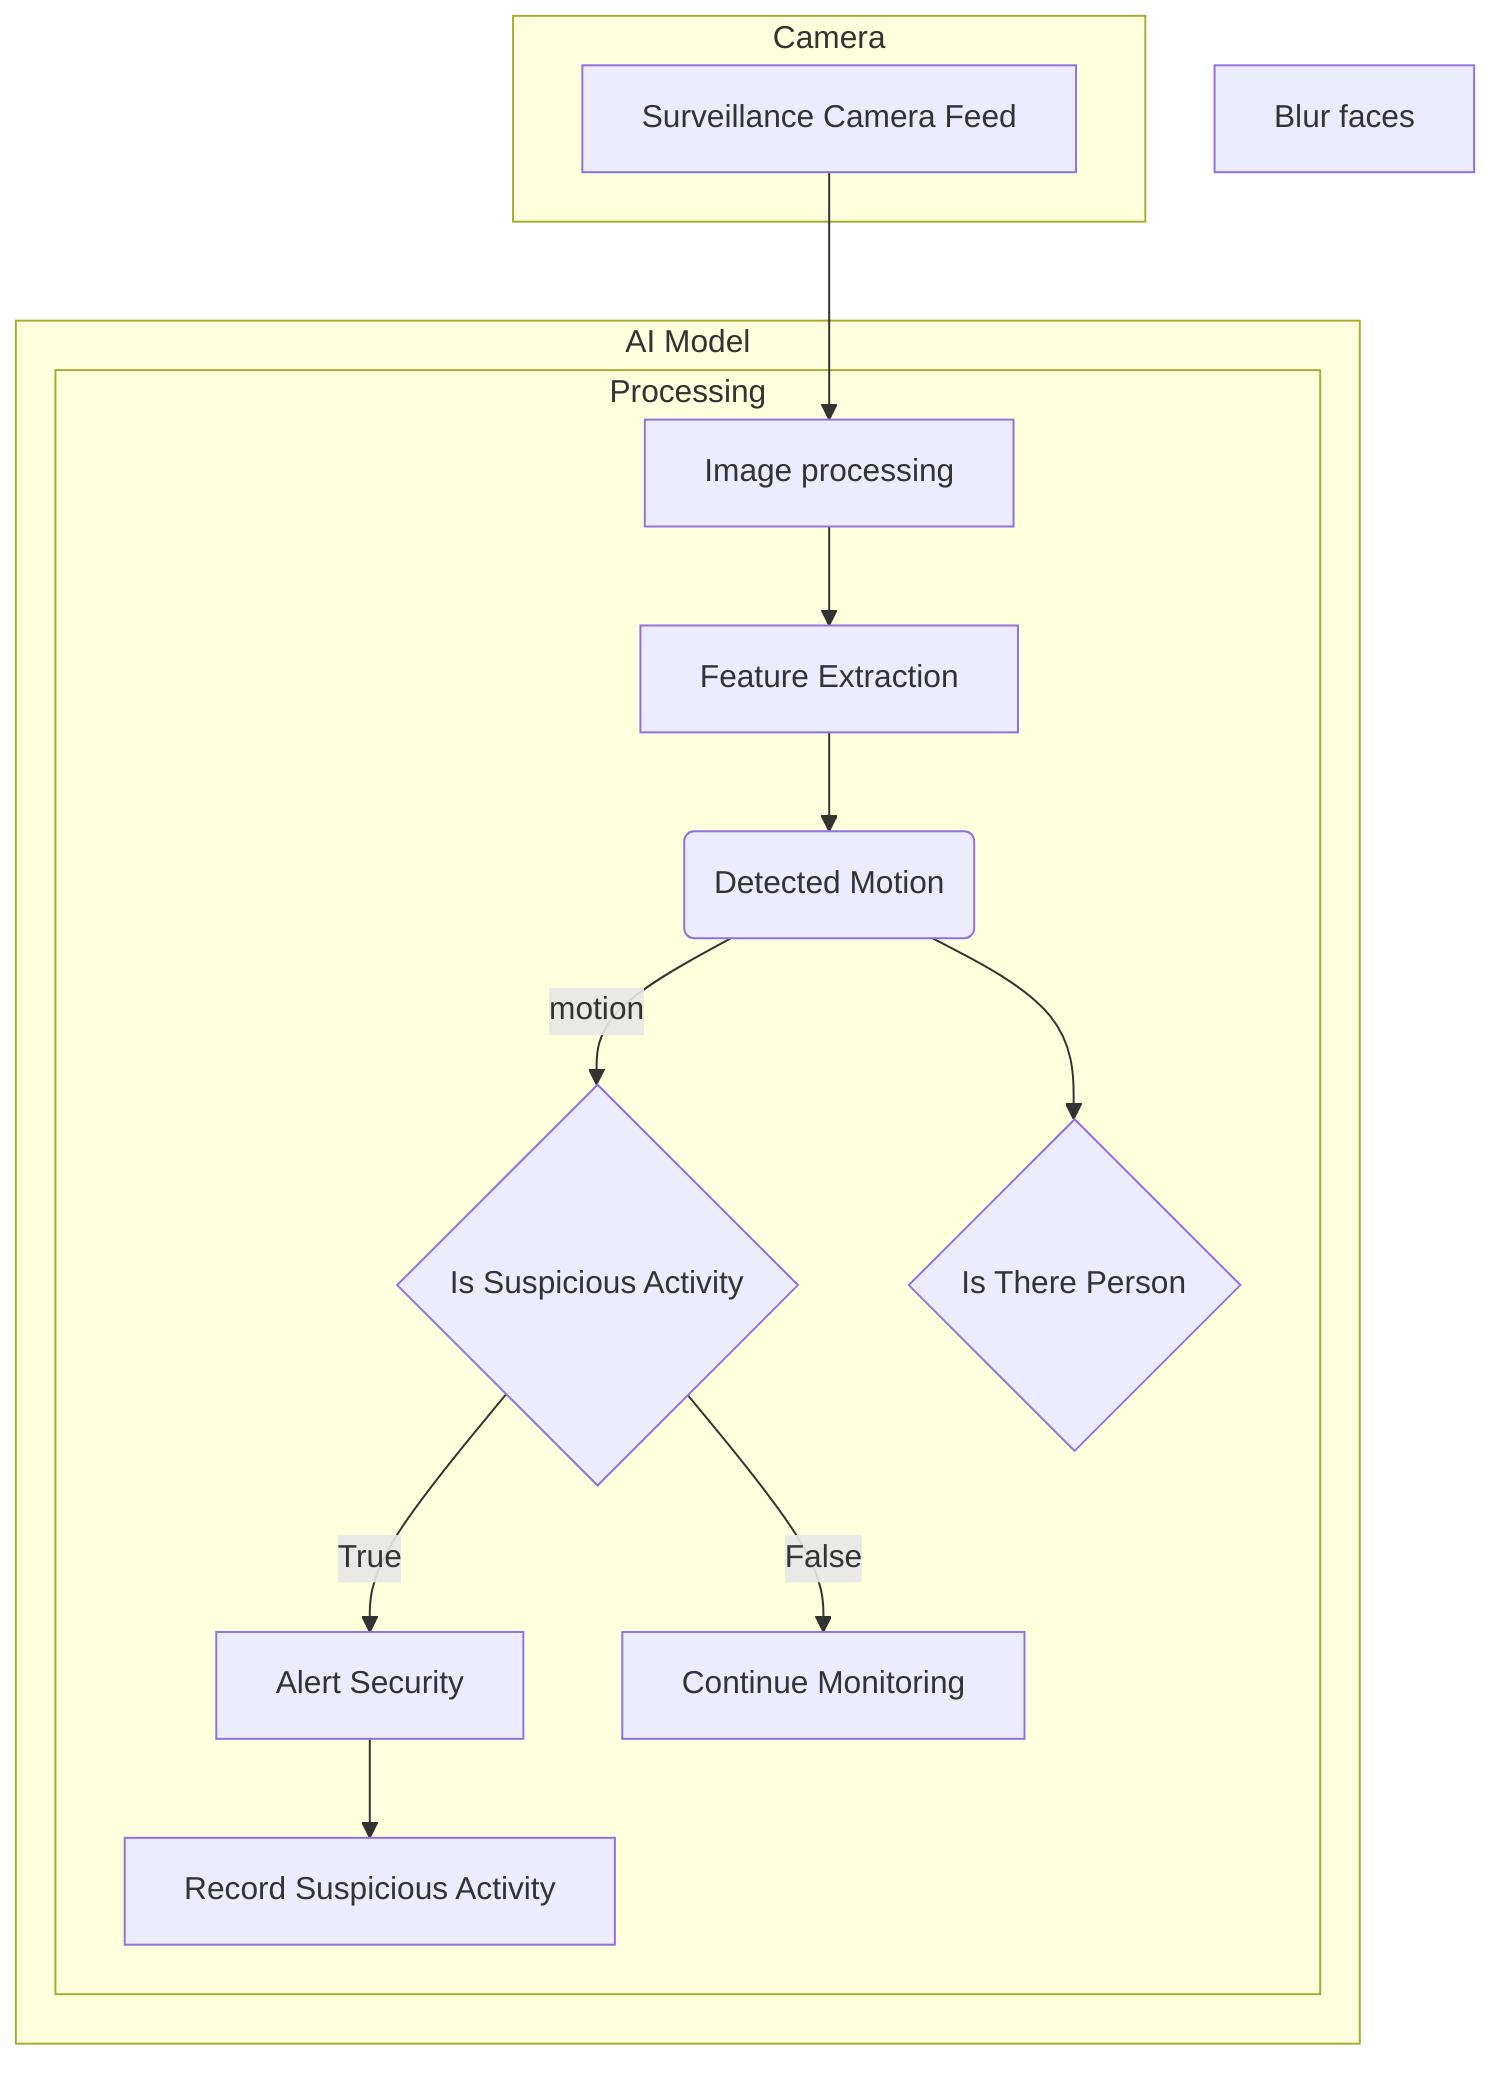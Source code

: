 graph TD;

    %% Data Bases %%


    
    %% Events %%

    DM(Detected Motion)


    %% Actions %%

    SCF[Surveillance Camera Feed]
    IP[Image processing]
    FE[Feature Extraction]
    AlSe[Alert Security]
    CM[Continue Monitoring]  
    RSA[Record Suspicious Activity]
    BFs[Blur faces]


    %% Conditions %%

    ISA{Is Suspicious Activity}
    ITP{Is There Person}

    %% Connections %%

    subgraph Camera
        SCF
    end

    subgraph AI Model


        subgraph Processing
            SCF --> IP
            FE --> DM
            IP --> FE
            DM -- motion --> ISA
            DM --> ITP

            ISA -- True --> AlSe
            AlSe --> RSA
            ISA -- False --> CM
        end
    end